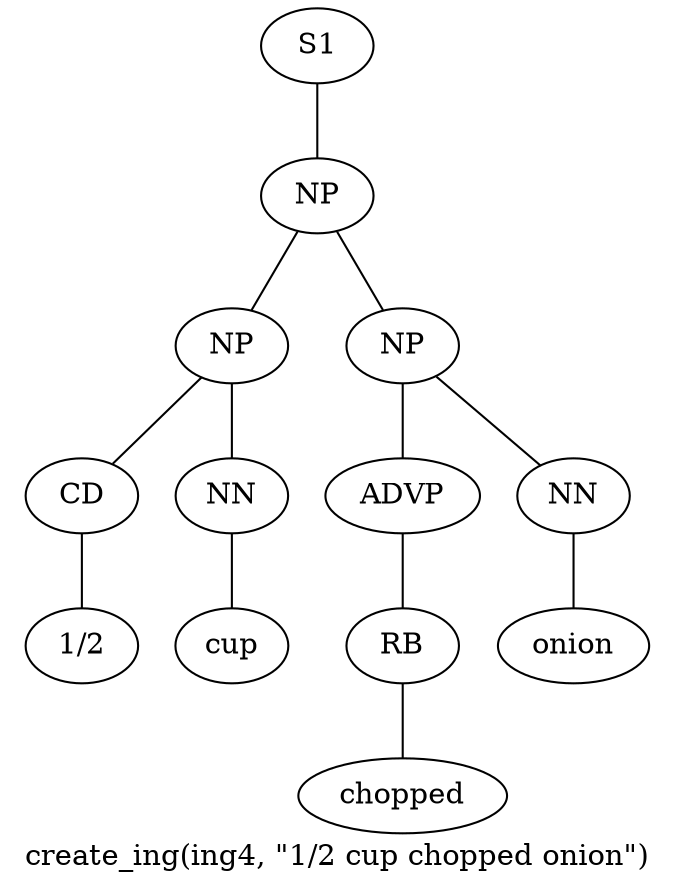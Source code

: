 graph SyntaxGraph {
	label = "create_ing(ing4, \"1/2 cup chopped onion\")";
	Node0 [label="S1"];
	Node1 [label="NP"];
	Node2 [label="NP"];
	Node3 [label="CD"];
	Node4 [label="1/2"];
	Node5 [label="NN"];
	Node6 [label="cup"];
	Node7 [label="NP"];
	Node8 [label="ADVP"];
	Node9 [label="RB"];
	Node10 [label="chopped"];
	Node11 [label="NN"];
	Node12 [label="onion"];

	Node0 -- Node1;
	Node1 -- Node2;
	Node1 -- Node7;
	Node2 -- Node3;
	Node2 -- Node5;
	Node3 -- Node4;
	Node5 -- Node6;
	Node7 -- Node8;
	Node7 -- Node11;
	Node8 -- Node9;
	Node9 -- Node10;
	Node11 -- Node12;
}